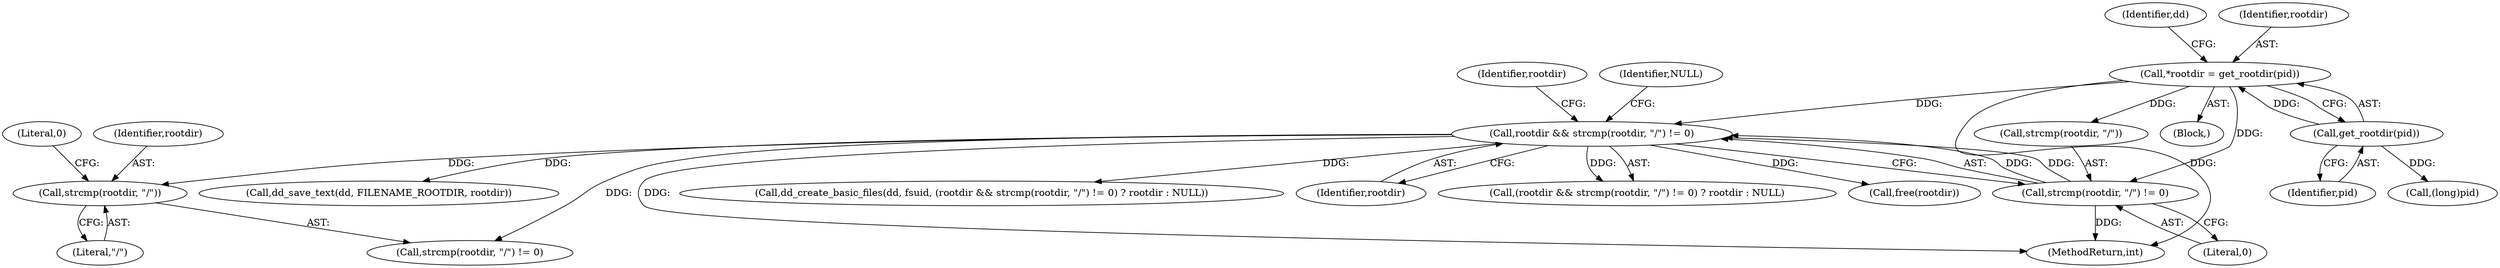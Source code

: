 digraph "0_abrt_80408e9e24a1c10f85fd969e1853e0f192157f92_0@API" {
"1000785" [label="(Call,strcmp(rootdir, \"/\"))"];
"1000633" [label="(Call,rootdir && strcmp(rootdir, \"/\") != 0)"];
"1000625" [label="(Call,*rootdir = get_rootdir(pid))"];
"1000627" [label="(Call,get_rootdir(pid))"];
"1000635" [label="(Call,strcmp(rootdir, \"/\") != 0)"];
"1000636" [label="(Call,strcmp(rootdir, \"/\"))"];
"1000623" [label="(Block,)"];
"1000628" [label="(Identifier,pid)"];
"1000639" [label="(Literal,0)"];
"1000627" [label="(Call,get_rootdir(pid))"];
"1000649" [label="(Call,(long)pid)"];
"1000788" [label="(Literal,0)"];
"1000629" [label="(Call,dd_create_basic_files(dd, fsuid, (rootdir && strcmp(rootdir, \"/\") != 0) ? rootdir : NULL))"];
"1000640" [label="(Identifier,rootdir)"];
"1000641" [label="(Identifier,NULL)"];
"1000634" [label="(Identifier,rootdir)"];
"1000633" [label="(Call,rootdir && strcmp(rootdir, \"/\") != 0)"];
"1001168" [label="(MethodReturn,int)"];
"1000632" [label="(Call,(rootdir && strcmp(rootdir, \"/\") != 0) ? rootdir : NULL)"];
"1000786" [label="(Identifier,rootdir)"];
"1000787" [label="(Literal,\"/\")"];
"1000635" [label="(Call,strcmp(rootdir, \"/\") != 0)"];
"1000625" [label="(Call,*rootdir = get_rootdir(pid))"];
"1001100" [label="(Call,free(rootdir))"];
"1000785" [label="(Call,strcmp(rootdir, \"/\"))"];
"1000630" [label="(Identifier,dd)"];
"1000789" [label="(Call,dd_save_text(dd, FILENAME_ROOTDIR, rootdir))"];
"1000784" [label="(Call,strcmp(rootdir, \"/\") != 0)"];
"1000626" [label="(Identifier,rootdir)"];
"1000785" -> "1000784"  [label="AST: "];
"1000785" -> "1000787"  [label="CFG: "];
"1000786" -> "1000785"  [label="AST: "];
"1000787" -> "1000785"  [label="AST: "];
"1000788" -> "1000785"  [label="CFG: "];
"1000633" -> "1000785"  [label="DDG: "];
"1000633" -> "1000632"  [label="AST: "];
"1000633" -> "1000634"  [label="CFG: "];
"1000633" -> "1000635"  [label="CFG: "];
"1000634" -> "1000633"  [label="AST: "];
"1000635" -> "1000633"  [label="AST: "];
"1000640" -> "1000633"  [label="CFG: "];
"1000641" -> "1000633"  [label="CFG: "];
"1000633" -> "1001168"  [label="DDG: "];
"1000633" -> "1000629"  [label="DDG: "];
"1000625" -> "1000633"  [label="DDG: "];
"1000635" -> "1000633"  [label="DDG: "];
"1000635" -> "1000633"  [label="DDG: "];
"1000633" -> "1000632"  [label="DDG: "];
"1000633" -> "1000784"  [label="DDG: "];
"1000633" -> "1000789"  [label="DDG: "];
"1000633" -> "1001100"  [label="DDG: "];
"1000625" -> "1000623"  [label="AST: "];
"1000625" -> "1000627"  [label="CFG: "];
"1000626" -> "1000625"  [label="AST: "];
"1000627" -> "1000625"  [label="AST: "];
"1000630" -> "1000625"  [label="CFG: "];
"1000625" -> "1001168"  [label="DDG: "];
"1000627" -> "1000625"  [label="DDG: "];
"1000625" -> "1000635"  [label="DDG: "];
"1000625" -> "1000636"  [label="DDG: "];
"1000627" -> "1000628"  [label="CFG: "];
"1000628" -> "1000627"  [label="AST: "];
"1000627" -> "1000649"  [label="DDG: "];
"1000635" -> "1000639"  [label="CFG: "];
"1000636" -> "1000635"  [label="AST: "];
"1000639" -> "1000635"  [label="AST: "];
"1000635" -> "1001168"  [label="DDG: "];
}
